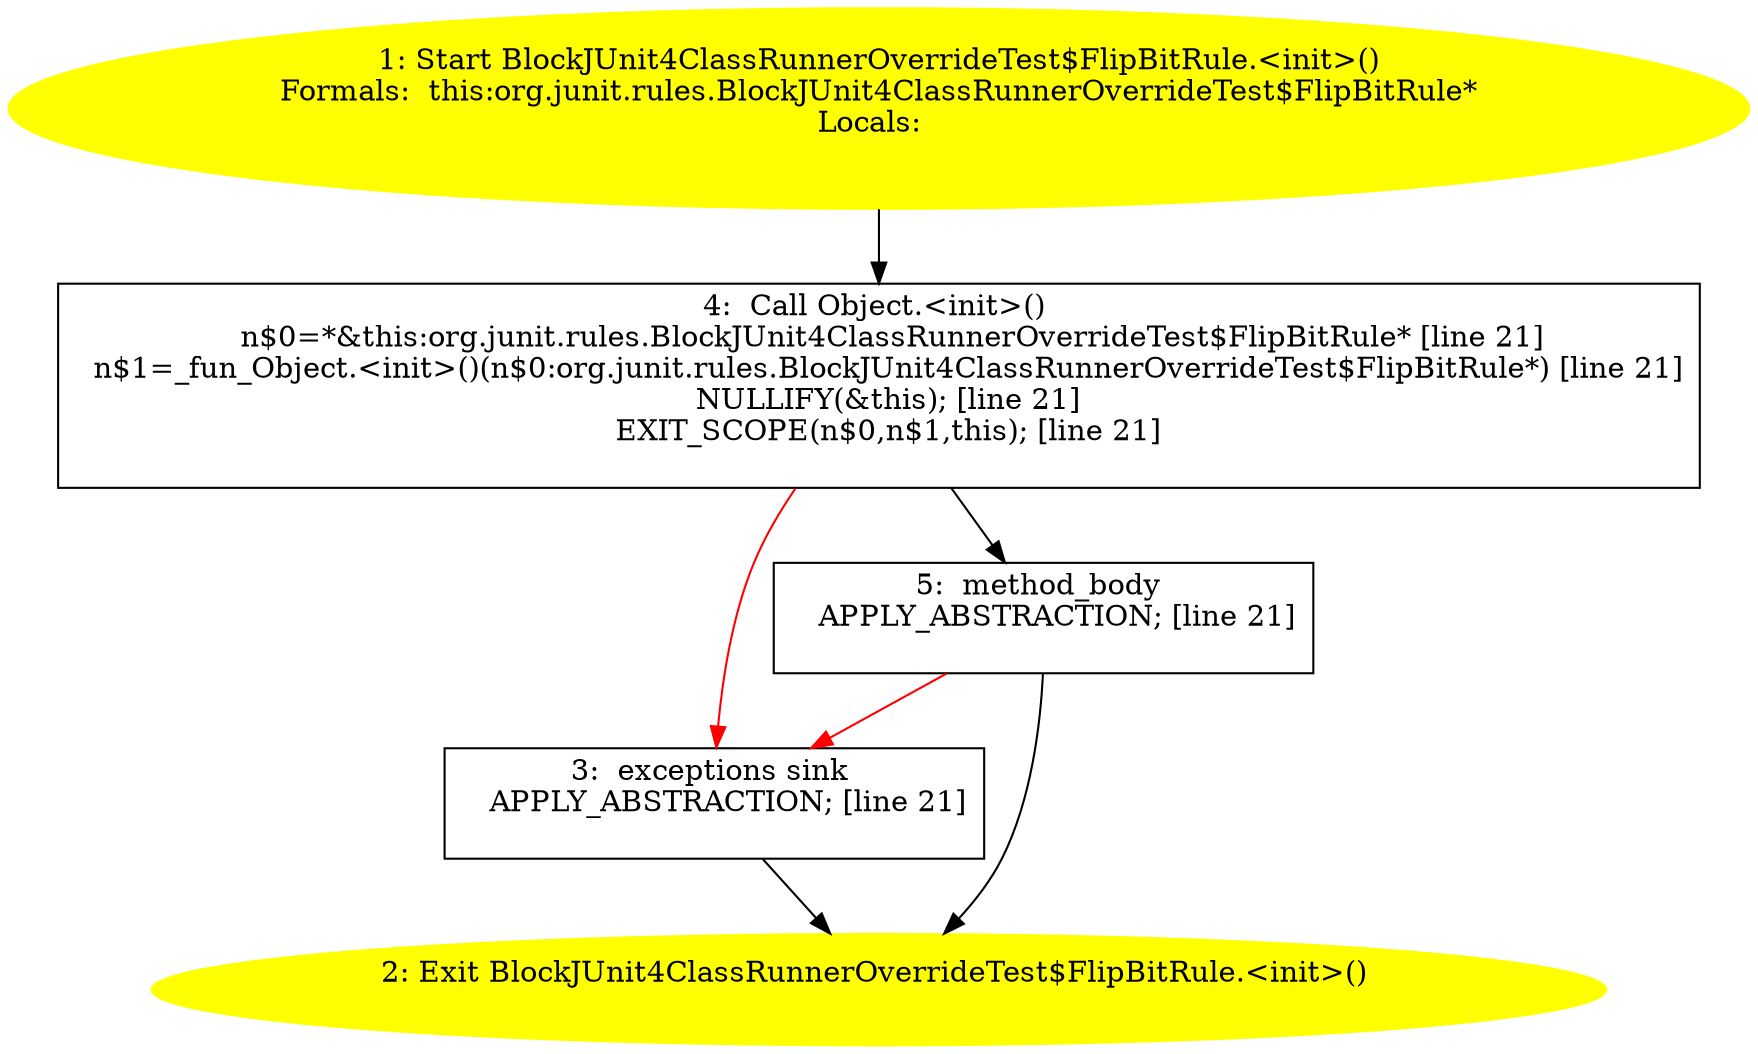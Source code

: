 /* @generated */
digraph cfg {
"org.junit.rules.BlockJUnit4ClassRunnerOverrideTest$FlipBitRule.<init>().ab6f0926011e80e9d627c5b3d6e42da5_1" [label="1: Start BlockJUnit4ClassRunnerOverrideTest$FlipBitRule.<init>()\nFormals:  this:org.junit.rules.BlockJUnit4ClassRunnerOverrideTest$FlipBitRule*\nLocals:  \n  " color=yellow style=filled]
	

	 "org.junit.rules.BlockJUnit4ClassRunnerOverrideTest$FlipBitRule.<init>().ab6f0926011e80e9d627c5b3d6e42da5_1" -> "org.junit.rules.BlockJUnit4ClassRunnerOverrideTest$FlipBitRule.<init>().ab6f0926011e80e9d627c5b3d6e42da5_4" ;
"org.junit.rules.BlockJUnit4ClassRunnerOverrideTest$FlipBitRule.<init>().ab6f0926011e80e9d627c5b3d6e42da5_2" [label="2: Exit BlockJUnit4ClassRunnerOverrideTest$FlipBitRule.<init>() \n  " color=yellow style=filled]
	

"org.junit.rules.BlockJUnit4ClassRunnerOverrideTest$FlipBitRule.<init>().ab6f0926011e80e9d627c5b3d6e42da5_3" [label="3:  exceptions sink \n   APPLY_ABSTRACTION; [line 21]\n " shape="box"]
	

	 "org.junit.rules.BlockJUnit4ClassRunnerOverrideTest$FlipBitRule.<init>().ab6f0926011e80e9d627c5b3d6e42da5_3" -> "org.junit.rules.BlockJUnit4ClassRunnerOverrideTest$FlipBitRule.<init>().ab6f0926011e80e9d627c5b3d6e42da5_2" ;
"org.junit.rules.BlockJUnit4ClassRunnerOverrideTest$FlipBitRule.<init>().ab6f0926011e80e9d627c5b3d6e42da5_4" [label="4:  Call Object.<init>() \n   n$0=*&this:org.junit.rules.BlockJUnit4ClassRunnerOverrideTest$FlipBitRule* [line 21]\n  n$1=_fun_Object.<init>()(n$0:org.junit.rules.BlockJUnit4ClassRunnerOverrideTest$FlipBitRule*) [line 21]\n  NULLIFY(&this); [line 21]\n  EXIT_SCOPE(n$0,n$1,this); [line 21]\n " shape="box"]
	

	 "org.junit.rules.BlockJUnit4ClassRunnerOverrideTest$FlipBitRule.<init>().ab6f0926011e80e9d627c5b3d6e42da5_4" -> "org.junit.rules.BlockJUnit4ClassRunnerOverrideTest$FlipBitRule.<init>().ab6f0926011e80e9d627c5b3d6e42da5_5" ;
	 "org.junit.rules.BlockJUnit4ClassRunnerOverrideTest$FlipBitRule.<init>().ab6f0926011e80e9d627c5b3d6e42da5_4" -> "org.junit.rules.BlockJUnit4ClassRunnerOverrideTest$FlipBitRule.<init>().ab6f0926011e80e9d627c5b3d6e42da5_3" [color="red" ];
"org.junit.rules.BlockJUnit4ClassRunnerOverrideTest$FlipBitRule.<init>().ab6f0926011e80e9d627c5b3d6e42da5_5" [label="5:  method_body \n   APPLY_ABSTRACTION; [line 21]\n " shape="box"]
	

	 "org.junit.rules.BlockJUnit4ClassRunnerOverrideTest$FlipBitRule.<init>().ab6f0926011e80e9d627c5b3d6e42da5_5" -> "org.junit.rules.BlockJUnit4ClassRunnerOverrideTest$FlipBitRule.<init>().ab6f0926011e80e9d627c5b3d6e42da5_2" ;
	 "org.junit.rules.BlockJUnit4ClassRunnerOverrideTest$FlipBitRule.<init>().ab6f0926011e80e9d627c5b3d6e42da5_5" -> "org.junit.rules.BlockJUnit4ClassRunnerOverrideTest$FlipBitRule.<init>().ab6f0926011e80e9d627c5b3d6e42da5_3" [color="red" ];
}
